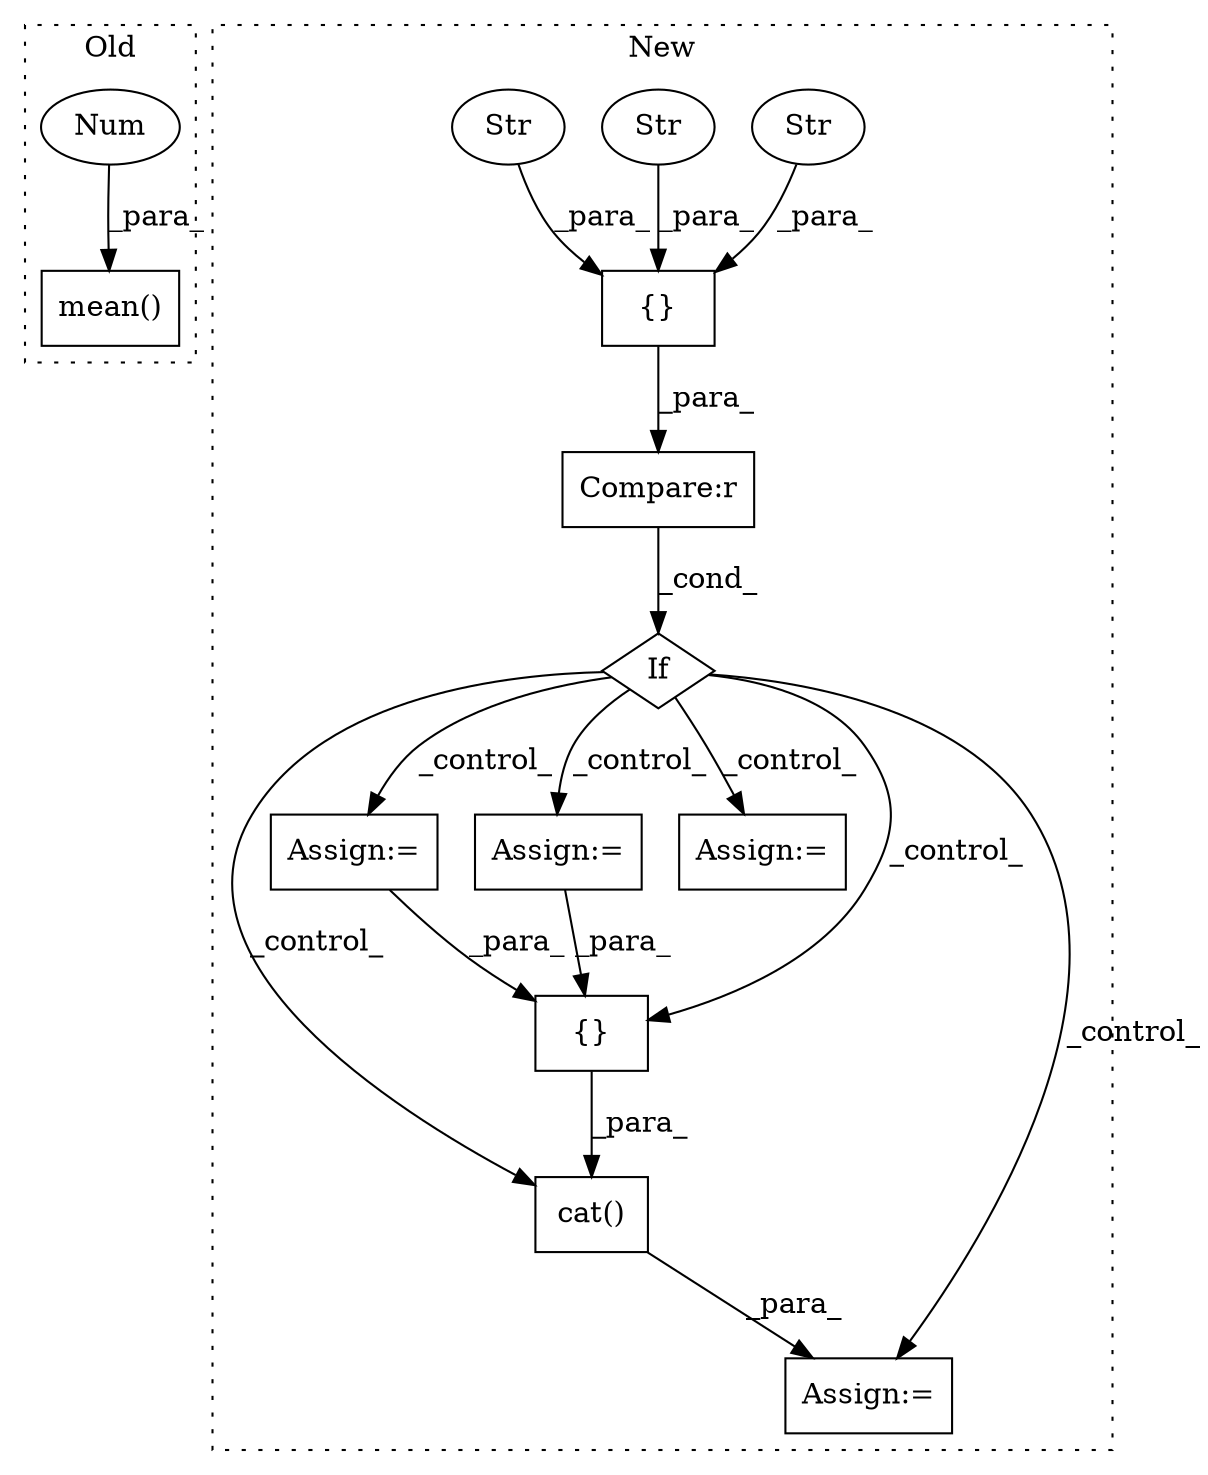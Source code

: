digraph G {
subgraph cluster0 {
1 [label="mean()" a="75" s="10161,10217" l="54,1" shape="box"];
4 [label="Num" a="76" s="10215" l="2" shape="ellipse"];
label = "Old";
style="dotted";
}
subgraph cluster1 {
2 [label="cat()" a="75" s="10964,10986" l="10,9" shape="box"];
3 [label="Assign:=" a="68" s="10961" l="3" shape="box"];
5 [label="{}" a="59" s="10974,10985" l="1,0" shape="box"];
6 [label="If" a="96" s="10756" l="3" shape="diamond"];
7 [label="{}" a="59" s="10776,10820" l="1,0" shape="box"];
8 [label="Str" a="66" s="10795" l="11" shape="ellipse"];
9 [label="Str" a="66" s="10808" l="12" shape="ellipse"];
10 [label="Str" a="66" s="10777" l="16" shape="ellipse"];
11 [label="Compare:r" a="40" s="10759" l="62" shape="box"];
12 [label="Assign:=" a="68" s="11023" l="3" shape="box"];
13 [label="Assign:=" a="68" s="10878" l="3" shape="box"];
14 [label="Assign:=" a="68" s="10920" l="3" shape="box"];
label = "New";
style="dotted";
}
2 -> 3 [label="_para_"];
4 -> 1 [label="_para_"];
5 -> 2 [label="_para_"];
6 -> 2 [label="_control_"];
6 -> 14 [label="_control_"];
6 -> 13 [label="_control_"];
6 -> 3 [label="_control_"];
6 -> 5 [label="_control_"];
6 -> 12 [label="_control_"];
7 -> 11 [label="_para_"];
8 -> 7 [label="_para_"];
9 -> 7 [label="_para_"];
10 -> 7 [label="_para_"];
11 -> 6 [label="_cond_"];
13 -> 5 [label="_para_"];
14 -> 5 [label="_para_"];
}